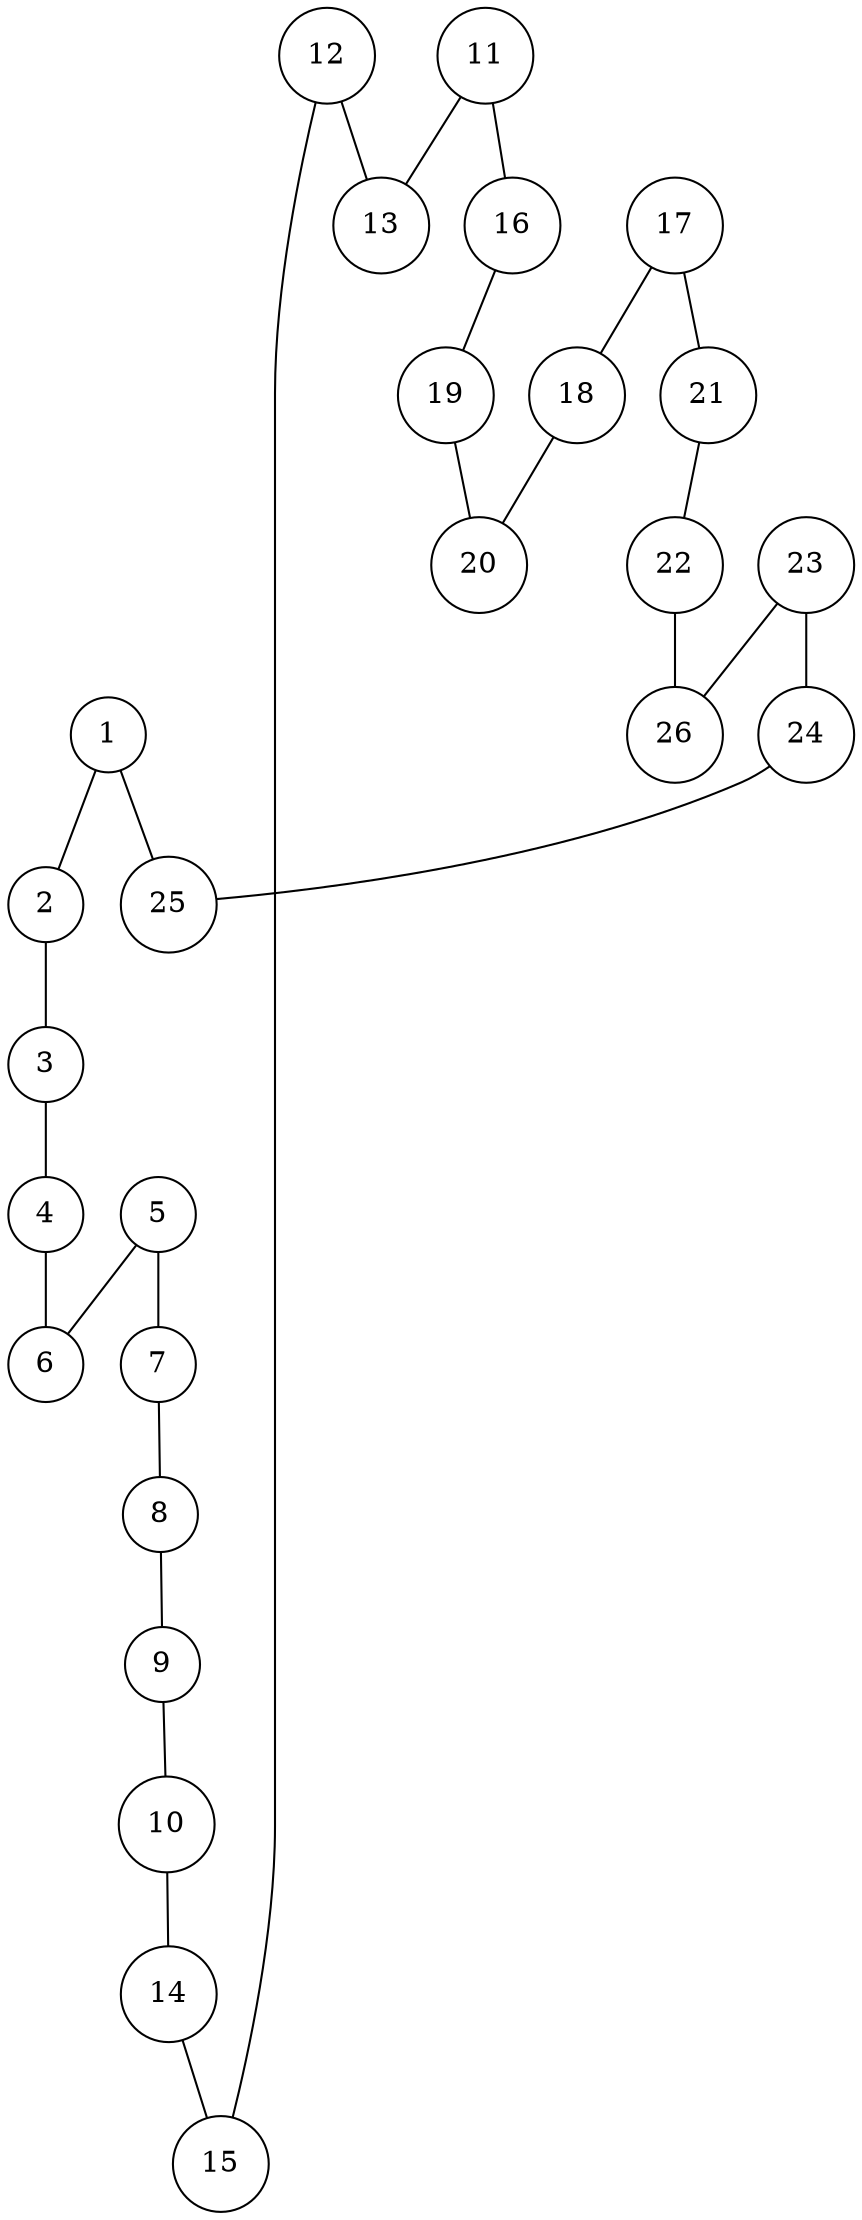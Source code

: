 graph fri26 {
	node [shape=circle fillcolor=white]

	1 -- 2
	1 -- 25
	2 -- 3
	3 -- 4
	4 -- 6
	5 -- 6
	5 -- 7
	7 -- 8
	8 -- 9
	9 -- 10
	10 -- 14
	11 -- 13
	11 -- 16
	12 -- 13
	12 -- 15
	14 -- 15
	16 -- 19
	17 -- 18
	17 -- 21
	18 -- 20
	19 -- 20
	21 -- 22
	22 -- 26
	23 -- 24
	23 -- 26
	24 -- 25
}